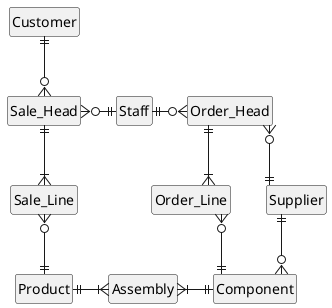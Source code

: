 @startuml

hide empty members

skinparam {
    Style strictuml
    Monochrome true
    LineType ortho
}

entity Customer
entity Staff
entity Supplier
entity Sale_Head
entity Sale_Line
entity Order_Head
entity Order_Line
entity Product
entity Assembly
entity Component

Customer ||--o{ Sale_Head
Sale_Head }o-|| Staff
Staff ||-o{ Order_Head
Sale_Head ||--|{ Sale_Line
Order_Head ||--|{ Order_Line
Order_Head }o--|| Supplier
Sale_Line }o--|| Product
Order_Line }o--|| Component
Supplier ||--o{ Component
Product ||-|{ Assembly
Assembly }|-|| Component

@enduml
